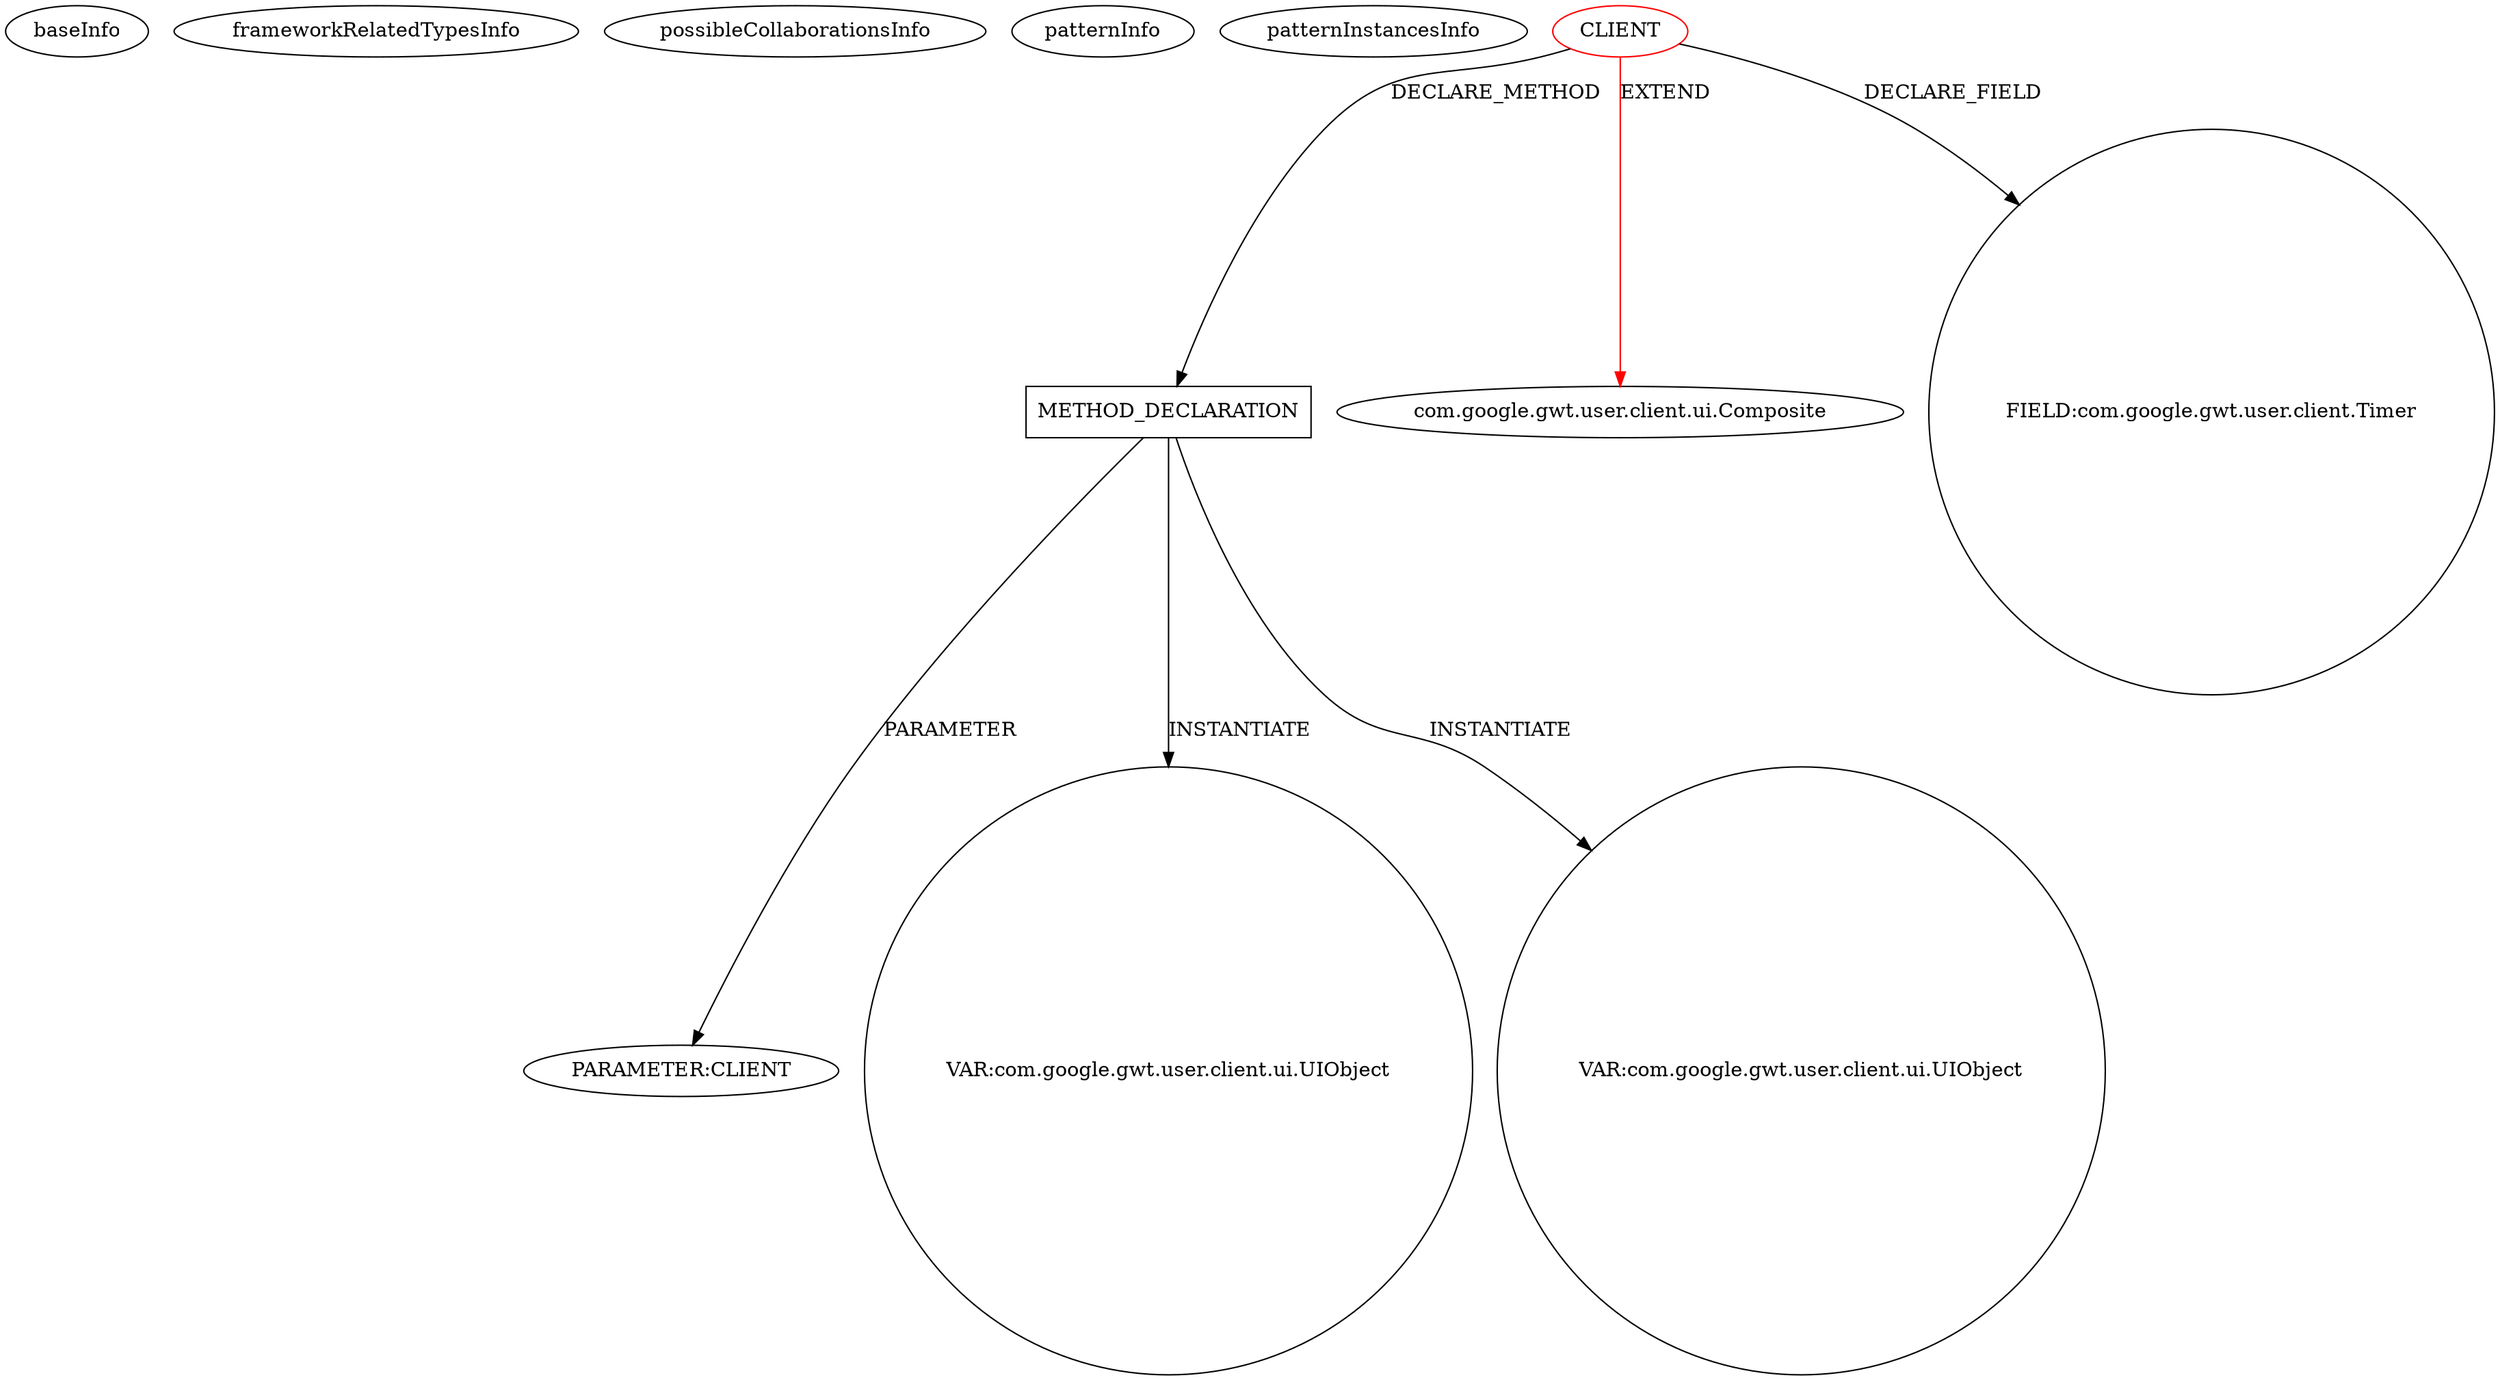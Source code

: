 digraph {
baseInfo[graphId=18,category="pattern",isAnonymous=false,possibleRelation=false]
frameworkRelatedTypesInfo[0="com.google.gwt.user.client.ui.Composite"]
possibleCollaborationsInfo[]
patternInfo[frequency=2.0,patternRootClient=0]
patternInstancesInfo[0="WSDOT-WSDOT-Search-GWT~/WSDOT-WSDOT-Search-GWT/WSDOT-Search-GWT-master/src/gov/wa/wsdot/search/client/SearchWidget.java~SearchWidget~449",1="vlapan-PhotoBank~/vlapan-PhotoBank/PhotoBank-master/src/com/vlapan/gwt/photobank/client/ui/NotificationPanel.java~NotificationPanel~4614"]
22[label="PARAMETER:CLIENT",vertexType="PARAMETER_DECLARATION",isFrameworkType=false]
21[label="METHOD_DECLARATION",vertexType="CLIENT_METHOD_DECLARATION",isFrameworkType=false,shape=box]
0[label="CLIENT",vertexType="ROOT_CLIENT_CLASS_DECLARATION",isFrameworkType=false,color=red]
1[label="com.google.gwt.user.client.ui.Composite",vertexType="FRAMEWORK_CLASS_TYPE",isFrameworkType=false]
12[label="FIELD:com.google.gwt.user.client.Timer",vertexType="FIELD_DECLARATION",isFrameworkType=false,shape=circle]
39[label="VAR:com.google.gwt.user.client.ui.UIObject",vertexType="VARIABLE_EXPRESION",isFrameworkType=false,shape=circle]
42[label="VAR:com.google.gwt.user.client.ui.UIObject",vertexType="VARIABLE_EXPRESION",isFrameworkType=false,shape=circle]
0->12[label="DECLARE_FIELD"]
21->39[label="INSTANTIATE"]
0->1[label="EXTEND",color=red]
0->21[label="DECLARE_METHOD"]
21->42[label="INSTANTIATE"]
21->22[label="PARAMETER"]
}
